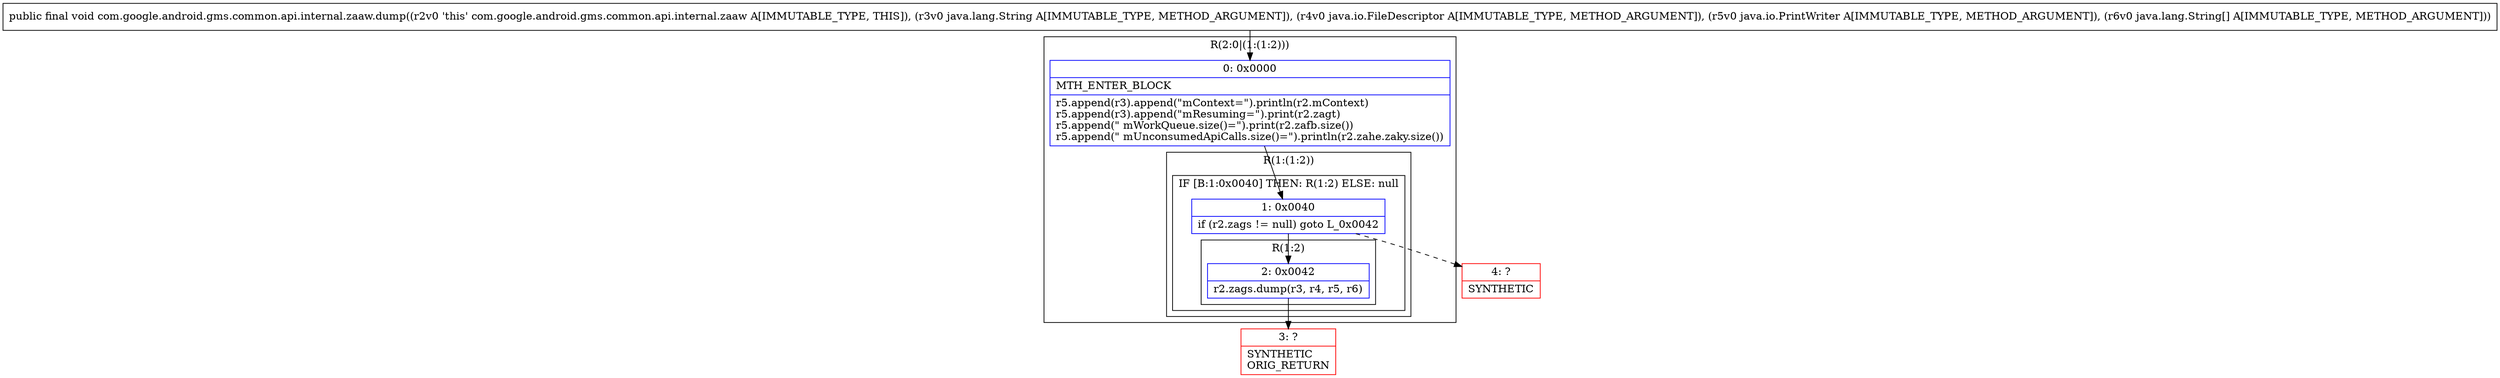 digraph "CFG forcom.google.android.gms.common.api.internal.zaaw.dump(Ljava\/lang\/String;Ljava\/io\/FileDescriptor;Ljava\/io\/PrintWriter;[Ljava\/lang\/String;)V" {
subgraph cluster_Region_1337119335 {
label = "R(2:0|(1:(1:2)))";
node [shape=record,color=blue];
Node_0 [shape=record,label="{0\:\ 0x0000|MTH_ENTER_BLOCK\l|r5.append(r3).append(\"mContext=\").println(r2.mContext)\lr5.append(r3).append(\"mResuming=\").print(r2.zagt)\lr5.append(\" mWorkQueue.size()=\").print(r2.zafb.size())\lr5.append(\" mUnconsumedApiCalls.size()=\").println(r2.zahe.zaky.size())\l}"];
subgraph cluster_Region_1446592583 {
label = "R(1:(1:2))";
node [shape=record,color=blue];
subgraph cluster_IfRegion_1270229404 {
label = "IF [B:1:0x0040] THEN: R(1:2) ELSE: null";
node [shape=record,color=blue];
Node_1 [shape=record,label="{1\:\ 0x0040|if (r2.zags != null) goto L_0x0042\l}"];
subgraph cluster_Region_1128506620 {
label = "R(1:2)";
node [shape=record,color=blue];
Node_2 [shape=record,label="{2\:\ 0x0042|r2.zags.dump(r3, r4, r5, r6)\l}"];
}
}
}
}
Node_3 [shape=record,color=red,label="{3\:\ ?|SYNTHETIC\lORIG_RETURN\l}"];
Node_4 [shape=record,color=red,label="{4\:\ ?|SYNTHETIC\l}"];
MethodNode[shape=record,label="{public final void com.google.android.gms.common.api.internal.zaaw.dump((r2v0 'this' com.google.android.gms.common.api.internal.zaaw A[IMMUTABLE_TYPE, THIS]), (r3v0 java.lang.String A[IMMUTABLE_TYPE, METHOD_ARGUMENT]), (r4v0 java.io.FileDescriptor A[IMMUTABLE_TYPE, METHOD_ARGUMENT]), (r5v0 java.io.PrintWriter A[IMMUTABLE_TYPE, METHOD_ARGUMENT]), (r6v0 java.lang.String[] A[IMMUTABLE_TYPE, METHOD_ARGUMENT])) }"];
MethodNode -> Node_0;
Node_0 -> Node_1;
Node_1 -> Node_2;
Node_1 -> Node_4[style=dashed];
Node_2 -> Node_3;
}

